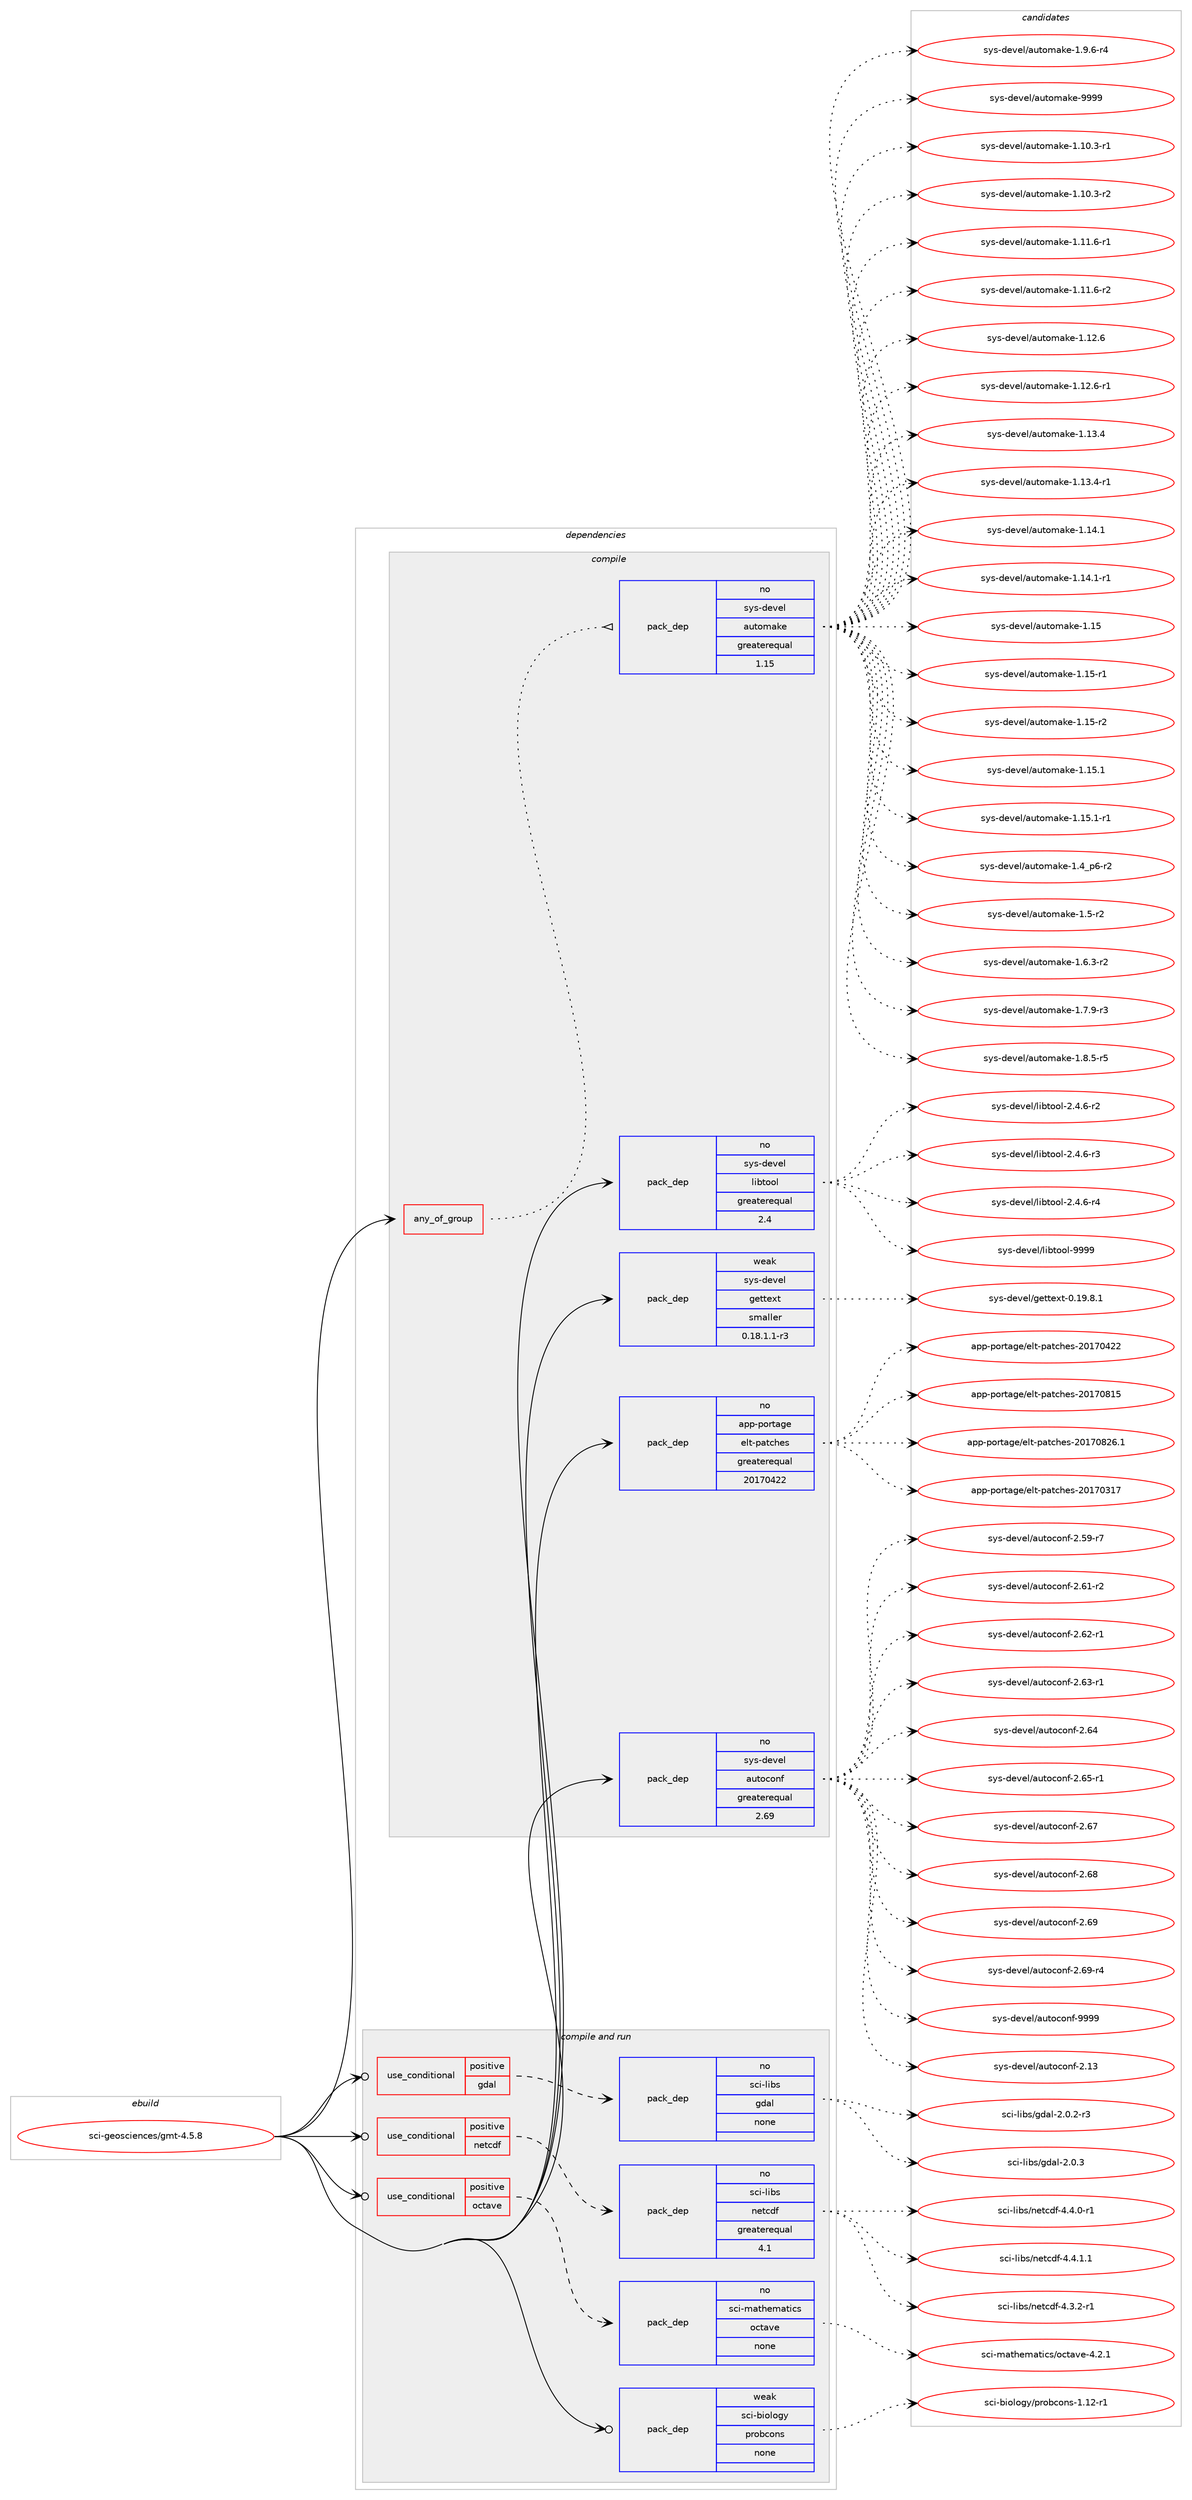 digraph prolog {

# *************
# Graph options
# *************

newrank=true;
concentrate=true;
compound=true;
graph [rankdir=LR,fontname=Helvetica,fontsize=10,ranksep=1.5];#, ranksep=2.5, nodesep=0.2];
edge  [arrowhead=vee];
node  [fontname=Helvetica,fontsize=10];

# **********
# The ebuild
# **********

subgraph cluster_leftcol {
color=gray;
rank=same;
label=<<i>ebuild</i>>;
id [label="sci-geosciences/gmt-4.5.8", color=red, width=4, href="../sci-geosciences/gmt-4.5.8.svg"];
}

# ****************
# The dependencies
# ****************

subgraph cluster_midcol {
color=gray;
label=<<i>dependencies</i>>;
subgraph cluster_compile {
fillcolor="#eeeeee";
style=filled;
label=<<i>compile</i>>;
subgraph any7558 {
dependency448350 [label=<<TABLE BORDER="0" CELLBORDER="1" CELLSPACING="0" CELLPADDING="4"><TR><TD CELLPADDING="10">any_of_group</TD></TR></TABLE>>, shape=none, color=red];subgraph pack330678 {
dependency448351 [label=<<TABLE BORDER="0" CELLBORDER="1" CELLSPACING="0" CELLPADDING="4" WIDTH="220"><TR><TD ROWSPAN="6" CELLPADDING="30">pack_dep</TD></TR><TR><TD WIDTH="110">no</TD></TR><TR><TD>sys-devel</TD></TR><TR><TD>automake</TD></TR><TR><TD>greaterequal</TD></TR><TR><TD>1.15</TD></TR></TABLE>>, shape=none, color=blue];
}
dependency448350:e -> dependency448351:w [weight=20,style="dotted",arrowhead="oinv"];
}
id:e -> dependency448350:w [weight=20,style="solid",arrowhead="vee"];
subgraph pack330679 {
dependency448352 [label=<<TABLE BORDER="0" CELLBORDER="1" CELLSPACING="0" CELLPADDING="4" WIDTH="220"><TR><TD ROWSPAN="6" CELLPADDING="30">pack_dep</TD></TR><TR><TD WIDTH="110">no</TD></TR><TR><TD>app-portage</TD></TR><TR><TD>elt-patches</TD></TR><TR><TD>greaterequal</TD></TR><TR><TD>20170422</TD></TR></TABLE>>, shape=none, color=blue];
}
id:e -> dependency448352:w [weight=20,style="solid",arrowhead="vee"];
subgraph pack330680 {
dependency448353 [label=<<TABLE BORDER="0" CELLBORDER="1" CELLSPACING="0" CELLPADDING="4" WIDTH="220"><TR><TD ROWSPAN="6" CELLPADDING="30">pack_dep</TD></TR><TR><TD WIDTH="110">no</TD></TR><TR><TD>sys-devel</TD></TR><TR><TD>autoconf</TD></TR><TR><TD>greaterequal</TD></TR><TR><TD>2.69</TD></TR></TABLE>>, shape=none, color=blue];
}
id:e -> dependency448353:w [weight=20,style="solid",arrowhead="vee"];
subgraph pack330681 {
dependency448354 [label=<<TABLE BORDER="0" CELLBORDER="1" CELLSPACING="0" CELLPADDING="4" WIDTH="220"><TR><TD ROWSPAN="6" CELLPADDING="30">pack_dep</TD></TR><TR><TD WIDTH="110">no</TD></TR><TR><TD>sys-devel</TD></TR><TR><TD>libtool</TD></TR><TR><TD>greaterequal</TD></TR><TR><TD>2.4</TD></TR></TABLE>>, shape=none, color=blue];
}
id:e -> dependency448354:w [weight=20,style="solid",arrowhead="vee"];
subgraph pack330682 {
dependency448355 [label=<<TABLE BORDER="0" CELLBORDER="1" CELLSPACING="0" CELLPADDING="4" WIDTH="220"><TR><TD ROWSPAN="6" CELLPADDING="30">pack_dep</TD></TR><TR><TD WIDTH="110">weak</TD></TR><TR><TD>sys-devel</TD></TR><TR><TD>gettext</TD></TR><TR><TD>smaller</TD></TR><TR><TD>0.18.1.1-r3</TD></TR></TABLE>>, shape=none, color=blue];
}
id:e -> dependency448355:w [weight=20,style="solid",arrowhead="vee"];
}
subgraph cluster_compileandrun {
fillcolor="#eeeeee";
style=filled;
label=<<i>compile and run</i>>;
subgraph cond109865 {
dependency448356 [label=<<TABLE BORDER="0" CELLBORDER="1" CELLSPACING="0" CELLPADDING="4"><TR><TD ROWSPAN="3" CELLPADDING="10">use_conditional</TD></TR><TR><TD>positive</TD></TR><TR><TD>gdal</TD></TR></TABLE>>, shape=none, color=red];
subgraph pack330683 {
dependency448357 [label=<<TABLE BORDER="0" CELLBORDER="1" CELLSPACING="0" CELLPADDING="4" WIDTH="220"><TR><TD ROWSPAN="6" CELLPADDING="30">pack_dep</TD></TR><TR><TD WIDTH="110">no</TD></TR><TR><TD>sci-libs</TD></TR><TR><TD>gdal</TD></TR><TR><TD>none</TD></TR><TR><TD></TD></TR></TABLE>>, shape=none, color=blue];
}
dependency448356:e -> dependency448357:w [weight=20,style="dashed",arrowhead="vee"];
}
id:e -> dependency448356:w [weight=20,style="solid",arrowhead="odotvee"];
subgraph cond109866 {
dependency448358 [label=<<TABLE BORDER="0" CELLBORDER="1" CELLSPACING="0" CELLPADDING="4"><TR><TD ROWSPAN="3" CELLPADDING="10">use_conditional</TD></TR><TR><TD>positive</TD></TR><TR><TD>netcdf</TD></TR></TABLE>>, shape=none, color=red];
subgraph pack330684 {
dependency448359 [label=<<TABLE BORDER="0" CELLBORDER="1" CELLSPACING="0" CELLPADDING="4" WIDTH="220"><TR><TD ROWSPAN="6" CELLPADDING="30">pack_dep</TD></TR><TR><TD WIDTH="110">no</TD></TR><TR><TD>sci-libs</TD></TR><TR><TD>netcdf</TD></TR><TR><TD>greaterequal</TD></TR><TR><TD>4.1</TD></TR></TABLE>>, shape=none, color=blue];
}
dependency448358:e -> dependency448359:w [weight=20,style="dashed",arrowhead="vee"];
}
id:e -> dependency448358:w [weight=20,style="solid",arrowhead="odotvee"];
subgraph cond109867 {
dependency448360 [label=<<TABLE BORDER="0" CELLBORDER="1" CELLSPACING="0" CELLPADDING="4"><TR><TD ROWSPAN="3" CELLPADDING="10">use_conditional</TD></TR><TR><TD>positive</TD></TR><TR><TD>octave</TD></TR></TABLE>>, shape=none, color=red];
subgraph pack330685 {
dependency448361 [label=<<TABLE BORDER="0" CELLBORDER="1" CELLSPACING="0" CELLPADDING="4" WIDTH="220"><TR><TD ROWSPAN="6" CELLPADDING="30">pack_dep</TD></TR><TR><TD WIDTH="110">no</TD></TR><TR><TD>sci-mathematics</TD></TR><TR><TD>octave</TD></TR><TR><TD>none</TD></TR><TR><TD></TD></TR></TABLE>>, shape=none, color=blue];
}
dependency448360:e -> dependency448361:w [weight=20,style="dashed",arrowhead="vee"];
}
id:e -> dependency448360:w [weight=20,style="solid",arrowhead="odotvee"];
subgraph pack330686 {
dependency448362 [label=<<TABLE BORDER="0" CELLBORDER="1" CELLSPACING="0" CELLPADDING="4" WIDTH="220"><TR><TD ROWSPAN="6" CELLPADDING="30">pack_dep</TD></TR><TR><TD WIDTH="110">weak</TD></TR><TR><TD>sci-biology</TD></TR><TR><TD>probcons</TD></TR><TR><TD>none</TD></TR><TR><TD></TD></TR></TABLE>>, shape=none, color=blue];
}
id:e -> dependency448362:w [weight=20,style="solid",arrowhead="odotvee"];
}
subgraph cluster_run {
fillcolor="#eeeeee";
style=filled;
label=<<i>run</i>>;
}
}

# **************
# The candidates
# **************

subgraph cluster_choices {
rank=same;
color=gray;
label=<<i>candidates</i>>;

subgraph choice330678 {
color=black;
nodesep=1;
choice11512111545100101118101108479711711611110997107101454946494846514511449 [label="sys-devel/automake-1.10.3-r1", color=red, width=4,href="../sys-devel/automake-1.10.3-r1.svg"];
choice11512111545100101118101108479711711611110997107101454946494846514511450 [label="sys-devel/automake-1.10.3-r2", color=red, width=4,href="../sys-devel/automake-1.10.3-r2.svg"];
choice11512111545100101118101108479711711611110997107101454946494946544511449 [label="sys-devel/automake-1.11.6-r1", color=red, width=4,href="../sys-devel/automake-1.11.6-r1.svg"];
choice11512111545100101118101108479711711611110997107101454946494946544511450 [label="sys-devel/automake-1.11.6-r2", color=red, width=4,href="../sys-devel/automake-1.11.6-r2.svg"];
choice1151211154510010111810110847971171161111099710710145494649504654 [label="sys-devel/automake-1.12.6", color=red, width=4,href="../sys-devel/automake-1.12.6.svg"];
choice11512111545100101118101108479711711611110997107101454946495046544511449 [label="sys-devel/automake-1.12.6-r1", color=red, width=4,href="../sys-devel/automake-1.12.6-r1.svg"];
choice1151211154510010111810110847971171161111099710710145494649514652 [label="sys-devel/automake-1.13.4", color=red, width=4,href="../sys-devel/automake-1.13.4.svg"];
choice11512111545100101118101108479711711611110997107101454946495146524511449 [label="sys-devel/automake-1.13.4-r1", color=red, width=4,href="../sys-devel/automake-1.13.4-r1.svg"];
choice1151211154510010111810110847971171161111099710710145494649524649 [label="sys-devel/automake-1.14.1", color=red, width=4,href="../sys-devel/automake-1.14.1.svg"];
choice11512111545100101118101108479711711611110997107101454946495246494511449 [label="sys-devel/automake-1.14.1-r1", color=red, width=4,href="../sys-devel/automake-1.14.1-r1.svg"];
choice115121115451001011181011084797117116111109971071014549464953 [label="sys-devel/automake-1.15", color=red, width=4,href="../sys-devel/automake-1.15.svg"];
choice1151211154510010111810110847971171161111099710710145494649534511449 [label="sys-devel/automake-1.15-r1", color=red, width=4,href="../sys-devel/automake-1.15-r1.svg"];
choice1151211154510010111810110847971171161111099710710145494649534511450 [label="sys-devel/automake-1.15-r2", color=red, width=4,href="../sys-devel/automake-1.15-r2.svg"];
choice1151211154510010111810110847971171161111099710710145494649534649 [label="sys-devel/automake-1.15.1", color=red, width=4,href="../sys-devel/automake-1.15.1.svg"];
choice11512111545100101118101108479711711611110997107101454946495346494511449 [label="sys-devel/automake-1.15.1-r1", color=red, width=4,href="../sys-devel/automake-1.15.1-r1.svg"];
choice115121115451001011181011084797117116111109971071014549465295112544511450 [label="sys-devel/automake-1.4_p6-r2", color=red, width=4,href="../sys-devel/automake-1.4_p6-r2.svg"];
choice11512111545100101118101108479711711611110997107101454946534511450 [label="sys-devel/automake-1.5-r2", color=red, width=4,href="../sys-devel/automake-1.5-r2.svg"];
choice115121115451001011181011084797117116111109971071014549465446514511450 [label="sys-devel/automake-1.6.3-r2", color=red, width=4,href="../sys-devel/automake-1.6.3-r2.svg"];
choice115121115451001011181011084797117116111109971071014549465546574511451 [label="sys-devel/automake-1.7.9-r3", color=red, width=4,href="../sys-devel/automake-1.7.9-r3.svg"];
choice115121115451001011181011084797117116111109971071014549465646534511453 [label="sys-devel/automake-1.8.5-r5", color=red, width=4,href="../sys-devel/automake-1.8.5-r5.svg"];
choice115121115451001011181011084797117116111109971071014549465746544511452 [label="sys-devel/automake-1.9.6-r4", color=red, width=4,href="../sys-devel/automake-1.9.6-r4.svg"];
choice115121115451001011181011084797117116111109971071014557575757 [label="sys-devel/automake-9999", color=red, width=4,href="../sys-devel/automake-9999.svg"];
dependency448351:e -> choice11512111545100101118101108479711711611110997107101454946494846514511449:w [style=dotted,weight="100"];
dependency448351:e -> choice11512111545100101118101108479711711611110997107101454946494846514511450:w [style=dotted,weight="100"];
dependency448351:e -> choice11512111545100101118101108479711711611110997107101454946494946544511449:w [style=dotted,weight="100"];
dependency448351:e -> choice11512111545100101118101108479711711611110997107101454946494946544511450:w [style=dotted,weight="100"];
dependency448351:e -> choice1151211154510010111810110847971171161111099710710145494649504654:w [style=dotted,weight="100"];
dependency448351:e -> choice11512111545100101118101108479711711611110997107101454946495046544511449:w [style=dotted,weight="100"];
dependency448351:e -> choice1151211154510010111810110847971171161111099710710145494649514652:w [style=dotted,weight="100"];
dependency448351:e -> choice11512111545100101118101108479711711611110997107101454946495146524511449:w [style=dotted,weight="100"];
dependency448351:e -> choice1151211154510010111810110847971171161111099710710145494649524649:w [style=dotted,weight="100"];
dependency448351:e -> choice11512111545100101118101108479711711611110997107101454946495246494511449:w [style=dotted,weight="100"];
dependency448351:e -> choice115121115451001011181011084797117116111109971071014549464953:w [style=dotted,weight="100"];
dependency448351:e -> choice1151211154510010111810110847971171161111099710710145494649534511449:w [style=dotted,weight="100"];
dependency448351:e -> choice1151211154510010111810110847971171161111099710710145494649534511450:w [style=dotted,weight="100"];
dependency448351:e -> choice1151211154510010111810110847971171161111099710710145494649534649:w [style=dotted,weight="100"];
dependency448351:e -> choice11512111545100101118101108479711711611110997107101454946495346494511449:w [style=dotted,weight="100"];
dependency448351:e -> choice115121115451001011181011084797117116111109971071014549465295112544511450:w [style=dotted,weight="100"];
dependency448351:e -> choice11512111545100101118101108479711711611110997107101454946534511450:w [style=dotted,weight="100"];
dependency448351:e -> choice115121115451001011181011084797117116111109971071014549465446514511450:w [style=dotted,weight="100"];
dependency448351:e -> choice115121115451001011181011084797117116111109971071014549465546574511451:w [style=dotted,weight="100"];
dependency448351:e -> choice115121115451001011181011084797117116111109971071014549465646534511453:w [style=dotted,weight="100"];
dependency448351:e -> choice115121115451001011181011084797117116111109971071014549465746544511452:w [style=dotted,weight="100"];
dependency448351:e -> choice115121115451001011181011084797117116111109971071014557575757:w [style=dotted,weight="100"];
}
subgraph choice330679 {
color=black;
nodesep=1;
choice97112112451121111141169710310147101108116451129711699104101115455048495548514955 [label="app-portage/elt-patches-20170317", color=red, width=4,href="../app-portage/elt-patches-20170317.svg"];
choice97112112451121111141169710310147101108116451129711699104101115455048495548525050 [label="app-portage/elt-patches-20170422", color=red, width=4,href="../app-portage/elt-patches-20170422.svg"];
choice97112112451121111141169710310147101108116451129711699104101115455048495548564953 [label="app-portage/elt-patches-20170815", color=red, width=4,href="../app-portage/elt-patches-20170815.svg"];
choice971121124511211111411697103101471011081164511297116991041011154550484955485650544649 [label="app-portage/elt-patches-20170826.1", color=red, width=4,href="../app-portage/elt-patches-20170826.1.svg"];
dependency448352:e -> choice97112112451121111141169710310147101108116451129711699104101115455048495548514955:w [style=dotted,weight="100"];
dependency448352:e -> choice97112112451121111141169710310147101108116451129711699104101115455048495548525050:w [style=dotted,weight="100"];
dependency448352:e -> choice97112112451121111141169710310147101108116451129711699104101115455048495548564953:w [style=dotted,weight="100"];
dependency448352:e -> choice971121124511211111411697103101471011081164511297116991041011154550484955485650544649:w [style=dotted,weight="100"];
}
subgraph choice330680 {
color=black;
nodesep=1;
choice115121115451001011181011084797117116111991111101024550464951 [label="sys-devel/autoconf-2.13", color=red, width=4,href="../sys-devel/autoconf-2.13.svg"];
choice1151211154510010111810110847971171161119911111010245504653574511455 [label="sys-devel/autoconf-2.59-r7", color=red, width=4,href="../sys-devel/autoconf-2.59-r7.svg"];
choice1151211154510010111810110847971171161119911111010245504654494511450 [label="sys-devel/autoconf-2.61-r2", color=red, width=4,href="../sys-devel/autoconf-2.61-r2.svg"];
choice1151211154510010111810110847971171161119911111010245504654504511449 [label="sys-devel/autoconf-2.62-r1", color=red, width=4,href="../sys-devel/autoconf-2.62-r1.svg"];
choice1151211154510010111810110847971171161119911111010245504654514511449 [label="sys-devel/autoconf-2.63-r1", color=red, width=4,href="../sys-devel/autoconf-2.63-r1.svg"];
choice115121115451001011181011084797117116111991111101024550465452 [label="sys-devel/autoconf-2.64", color=red, width=4,href="../sys-devel/autoconf-2.64.svg"];
choice1151211154510010111810110847971171161119911111010245504654534511449 [label="sys-devel/autoconf-2.65-r1", color=red, width=4,href="../sys-devel/autoconf-2.65-r1.svg"];
choice115121115451001011181011084797117116111991111101024550465455 [label="sys-devel/autoconf-2.67", color=red, width=4,href="../sys-devel/autoconf-2.67.svg"];
choice115121115451001011181011084797117116111991111101024550465456 [label="sys-devel/autoconf-2.68", color=red, width=4,href="../sys-devel/autoconf-2.68.svg"];
choice115121115451001011181011084797117116111991111101024550465457 [label="sys-devel/autoconf-2.69", color=red, width=4,href="../sys-devel/autoconf-2.69.svg"];
choice1151211154510010111810110847971171161119911111010245504654574511452 [label="sys-devel/autoconf-2.69-r4", color=red, width=4,href="../sys-devel/autoconf-2.69-r4.svg"];
choice115121115451001011181011084797117116111991111101024557575757 [label="sys-devel/autoconf-9999", color=red, width=4,href="../sys-devel/autoconf-9999.svg"];
dependency448353:e -> choice115121115451001011181011084797117116111991111101024550464951:w [style=dotted,weight="100"];
dependency448353:e -> choice1151211154510010111810110847971171161119911111010245504653574511455:w [style=dotted,weight="100"];
dependency448353:e -> choice1151211154510010111810110847971171161119911111010245504654494511450:w [style=dotted,weight="100"];
dependency448353:e -> choice1151211154510010111810110847971171161119911111010245504654504511449:w [style=dotted,weight="100"];
dependency448353:e -> choice1151211154510010111810110847971171161119911111010245504654514511449:w [style=dotted,weight="100"];
dependency448353:e -> choice115121115451001011181011084797117116111991111101024550465452:w [style=dotted,weight="100"];
dependency448353:e -> choice1151211154510010111810110847971171161119911111010245504654534511449:w [style=dotted,weight="100"];
dependency448353:e -> choice115121115451001011181011084797117116111991111101024550465455:w [style=dotted,weight="100"];
dependency448353:e -> choice115121115451001011181011084797117116111991111101024550465456:w [style=dotted,weight="100"];
dependency448353:e -> choice115121115451001011181011084797117116111991111101024550465457:w [style=dotted,weight="100"];
dependency448353:e -> choice1151211154510010111810110847971171161119911111010245504654574511452:w [style=dotted,weight="100"];
dependency448353:e -> choice115121115451001011181011084797117116111991111101024557575757:w [style=dotted,weight="100"];
}
subgraph choice330681 {
color=black;
nodesep=1;
choice1151211154510010111810110847108105981161111111084550465246544511450 [label="sys-devel/libtool-2.4.6-r2", color=red, width=4,href="../sys-devel/libtool-2.4.6-r2.svg"];
choice1151211154510010111810110847108105981161111111084550465246544511451 [label="sys-devel/libtool-2.4.6-r3", color=red, width=4,href="../sys-devel/libtool-2.4.6-r3.svg"];
choice1151211154510010111810110847108105981161111111084550465246544511452 [label="sys-devel/libtool-2.4.6-r4", color=red, width=4,href="../sys-devel/libtool-2.4.6-r4.svg"];
choice1151211154510010111810110847108105981161111111084557575757 [label="sys-devel/libtool-9999", color=red, width=4,href="../sys-devel/libtool-9999.svg"];
dependency448354:e -> choice1151211154510010111810110847108105981161111111084550465246544511450:w [style=dotted,weight="100"];
dependency448354:e -> choice1151211154510010111810110847108105981161111111084550465246544511451:w [style=dotted,weight="100"];
dependency448354:e -> choice1151211154510010111810110847108105981161111111084550465246544511452:w [style=dotted,weight="100"];
dependency448354:e -> choice1151211154510010111810110847108105981161111111084557575757:w [style=dotted,weight="100"];
}
subgraph choice330682 {
color=black;
nodesep=1;
choice1151211154510010111810110847103101116116101120116454846495746564649 [label="sys-devel/gettext-0.19.8.1", color=red, width=4,href="../sys-devel/gettext-0.19.8.1.svg"];
dependency448355:e -> choice1151211154510010111810110847103101116116101120116454846495746564649:w [style=dotted,weight="100"];
}
subgraph choice330683 {
color=black;
nodesep=1;
choice11599105451081059811547103100971084550464846504511451 [label="sci-libs/gdal-2.0.2-r3", color=red, width=4,href="../sci-libs/gdal-2.0.2-r3.svg"];
choice1159910545108105981154710310097108455046484651 [label="sci-libs/gdal-2.0.3", color=red, width=4,href="../sci-libs/gdal-2.0.3.svg"];
dependency448357:e -> choice11599105451081059811547103100971084550464846504511451:w [style=dotted,weight="100"];
dependency448357:e -> choice1159910545108105981154710310097108455046484651:w [style=dotted,weight="100"];
}
subgraph choice330684 {
color=black;
nodesep=1;
choice11599105451081059811547110101116991001024552465146504511449 [label="sci-libs/netcdf-4.3.2-r1", color=red, width=4,href="../sci-libs/netcdf-4.3.2-r1.svg"];
choice11599105451081059811547110101116991001024552465246484511449 [label="sci-libs/netcdf-4.4.0-r1", color=red, width=4,href="../sci-libs/netcdf-4.4.0-r1.svg"];
choice11599105451081059811547110101116991001024552465246494649 [label="sci-libs/netcdf-4.4.1.1", color=red, width=4,href="../sci-libs/netcdf-4.4.1.1.svg"];
dependency448359:e -> choice11599105451081059811547110101116991001024552465146504511449:w [style=dotted,weight="100"];
dependency448359:e -> choice11599105451081059811547110101116991001024552465246484511449:w [style=dotted,weight="100"];
dependency448359:e -> choice11599105451081059811547110101116991001024552465246494649:w [style=dotted,weight="100"];
}
subgraph choice330685 {
color=black;
nodesep=1;
choice1159910545109971161041011099711610599115471119911697118101455246504649 [label="sci-mathematics/octave-4.2.1", color=red, width=4,href="../sci-mathematics/octave-4.2.1.svg"];
dependency448361:e -> choice1159910545109971161041011099711610599115471119911697118101455246504649:w [style=dotted,weight="100"];
}
subgraph choice330686 {
color=black;
nodesep=1;
choice11599105459810511110811110312147112114111989911111011545494649504511449 [label="sci-biology/probcons-1.12-r1", color=red, width=4,href="../sci-biology/probcons-1.12-r1.svg"];
dependency448362:e -> choice11599105459810511110811110312147112114111989911111011545494649504511449:w [style=dotted,weight="100"];
}
}

}

